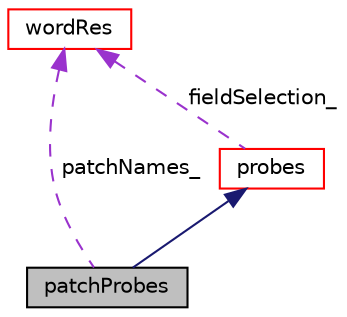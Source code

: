 digraph "patchProbes"
{
  bgcolor="transparent";
  edge [fontname="Helvetica",fontsize="10",labelfontname="Helvetica",labelfontsize="10"];
  node [fontname="Helvetica",fontsize="10",shape=record];
  Node1 [label="patchProbes",height=0.2,width=0.4,color="black", fillcolor="grey75", style="filled" fontcolor="black"];
  Node2 -> Node1 [dir="back",color="midnightblue",fontsize="10",style="solid",fontname="Helvetica"];
  Node2 [label="probes",height=0.2,width=0.4,color="red",URL="$classFoam_1_1probes.html",tooltip="Set of locations to sample. "];
  Node3 -> Node2 [dir="back",color="darkorchid3",fontsize="10",style="dashed",label=" fieldSelection_" ,fontname="Helvetica"];
  Node3 [label="wordRes",height=0.2,width=0.4,color="red",URL="$classFoam_1_1wordRes.html",tooltip="A List of wordRe with additional matching capabilities. "];
  Node3 -> Node1 [dir="back",color="darkorchid3",fontsize="10",style="dashed",label=" patchNames_" ,fontname="Helvetica"];
}
